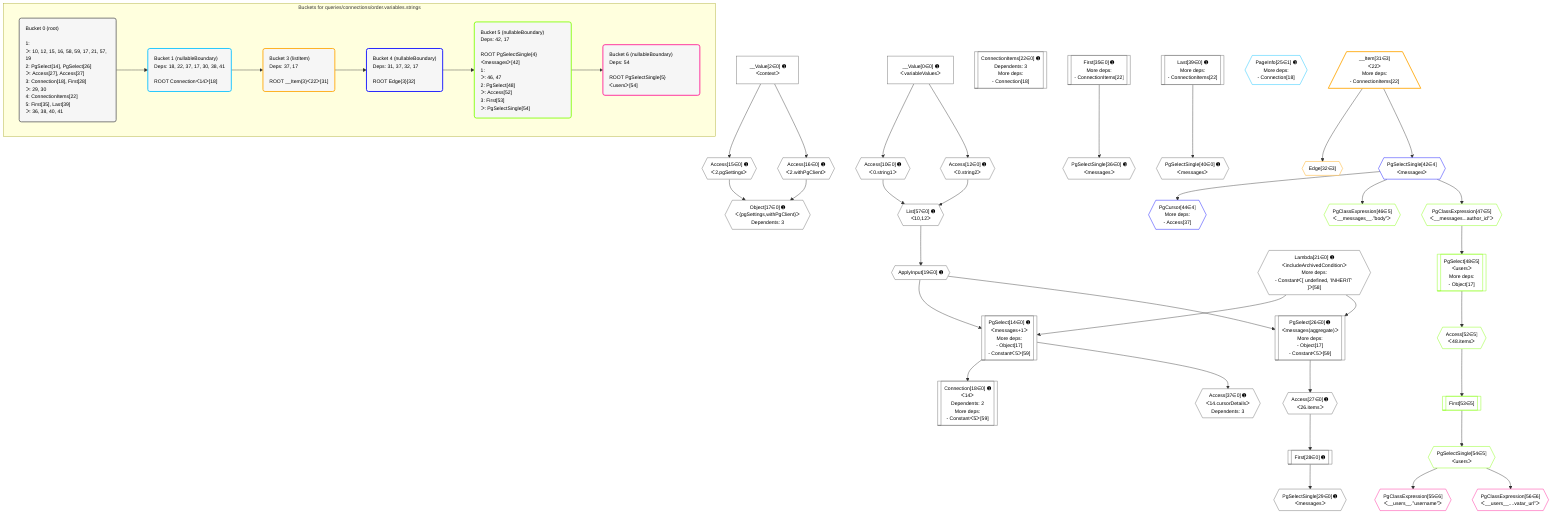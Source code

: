%%{init: {'themeVariables': { 'fontSize': '12px'}}}%%
graph TD
    classDef path fill:#eee,stroke:#000,color:#000
    classDef plan fill:#fff,stroke-width:1px,color:#000
    classDef itemplan fill:#fff,stroke-width:2px,color:#000
    classDef unbatchedplan fill:#dff,stroke-width:1px,color:#000
    classDef sideeffectplan fill:#fcc,stroke-width:2px,color:#000
    classDef bucket fill:#f6f6f6,color:#000,stroke-width:2px,text-align:left

    subgraph "Buckets for queries/connections/order.variables.strings"
    Bucket0("Bucket 0 (root)<br /><br />1: <br />ᐳ: 10, 12, 15, 16, 58, 59, 17, 21, 57, 19<br />2: PgSelect[14], PgSelect[26]<br />ᐳ: Access[27], Access[37]<br />3: Connection[18], First[28]<br />ᐳ: 29, 30<br />4: ConnectionItems[22]<br />5: First[35], Last[39]<br />ᐳ: 36, 38, 40, 41"):::bucket
    Bucket1("Bucket 1 (nullableBoundary)<br />Deps: 18, 22, 37, 17, 30, 38, 41<br /><br />ROOT Connectionᐸ14ᐳ[18]"):::bucket
    Bucket3("Bucket 3 (listItem)<br />Deps: 37, 17<br /><br />ROOT __Item{3}ᐸ22ᐳ[31]"):::bucket
    Bucket4("Bucket 4 (nullableBoundary)<br />Deps: 31, 37, 32, 17<br /><br />ROOT Edge{3}[32]"):::bucket
    Bucket5("Bucket 5 (nullableBoundary)<br />Deps: 42, 17<br /><br />ROOT PgSelectSingle{4}ᐸmessagesᐳ[42]<br />1: <br />ᐳ: 46, 47<br />2: PgSelect[48]<br />ᐳ: Access[52]<br />3: First[53]<br />ᐳ: PgSelectSingle[54]"):::bucket
    Bucket6("Bucket 6 (nullableBoundary)<br />Deps: 54<br /><br />ROOT PgSelectSingle{5}ᐸusersᐳ[54]"):::bucket
    end
    Bucket0 --> Bucket1
    Bucket1 --> Bucket3
    Bucket3 --> Bucket4
    Bucket4 --> Bucket5
    Bucket5 --> Bucket6

    %% plan dependencies
    PgSelect14[["PgSelect[14∈0] ➊<br />ᐸmessages+1ᐳ<br />More deps:<br />- Object[17]<br />- Constantᐸ5ᐳ[59]"]]:::plan
    ApplyInput19{{"ApplyInput[19∈0] ➊"}}:::plan
    Lambda21{{"Lambda[21∈0] ➊<br />ᐸincludeArchivedConditionᐳ<br />More deps:<br />- Constantᐸ[ undefined, 'INHERIT' ]ᐳ[58]"}}:::plan
    ApplyInput19 & Lambda21 --> PgSelect14
    PgSelect26[["PgSelect[26∈0] ➊<br />ᐸmessages(aggregate)ᐳ<br />More deps:<br />- Object[17]<br />- Constantᐸ5ᐳ[59]"]]:::plan
    ApplyInput19 & Lambda21 --> PgSelect26
    Object17{{"Object[17∈0] ➊<br />ᐸ{pgSettings,withPgClient}ᐳ<br />Dependents: 3"}}:::plan
    Access15{{"Access[15∈0] ➊<br />ᐸ2.pgSettingsᐳ"}}:::plan
    Access16{{"Access[16∈0] ➊<br />ᐸ2.withPgClientᐳ"}}:::plan
    Access15 & Access16 --> Object17
    Connection18[["Connection[18∈0] ➊<br />ᐸ14ᐳ<br />Dependents: 2<br />More deps:<br />- Constantᐸ5ᐳ[59]"]]:::plan
    PgSelect14 --> Connection18
    List57{{"List[57∈0] ➊<br />ᐸ10,12ᐳ"}}:::plan
    Access10{{"Access[10∈0] ➊<br />ᐸ0.string1ᐳ"}}:::plan
    Access12{{"Access[12∈0] ➊<br />ᐸ0.string2ᐳ"}}:::plan
    Access10 & Access12 --> List57
    __Value0["__Value[0∈0] ➊<br />ᐸvariableValuesᐳ"]:::plan
    __Value0 --> Access10
    __Value0 --> Access12
    __Value2["__Value[2∈0] ➊<br />ᐸcontextᐳ"]:::plan
    __Value2 --> Access15
    __Value2 --> Access16
    List57 --> ApplyInput19
    ConnectionItems22[["ConnectionItems[22∈0] ➊<br />Dependents: 3<br />More deps:<br />- Connection[18]"]]:::plan
    Access27{{"Access[27∈0] ➊<br />ᐸ26.itemsᐳ"}}:::plan
    PgSelect26 --> Access27
    First28[["First[28∈0] ➊"]]:::plan
    Access27 --> First28
    PgSelectSingle29{{"PgSelectSingle[29∈0] ➊<br />ᐸmessagesᐳ"}}:::plan
    First28 --> PgSelectSingle29
    First35[["First[35∈0] ➊<br />More deps:<br />- ConnectionItems[22]"]]:::plan
    PgSelectSingle36{{"PgSelectSingle[36∈0] ➊<br />ᐸmessagesᐳ"}}:::plan
    First35 --> PgSelectSingle36
    Access37{{"Access[37∈0] ➊<br />ᐸ14.cursorDetailsᐳ<br />Dependents: 3"}}:::plan
    PgSelect14 --> Access37
    Last39[["Last[39∈0] ➊<br />More deps:<br />- ConnectionItems[22]"]]:::plan
    PgSelectSingle40{{"PgSelectSingle[40∈0] ➊<br />ᐸmessagesᐳ"}}:::plan
    Last39 --> PgSelectSingle40
    PageInfo25{{"PageInfo[25∈1] ➊<br />More deps:<br />- Connection[18]"}}:::plan
    __Item31[/"__Item[31∈3]<br />ᐸ22ᐳ<br />More deps:<br />- ConnectionItems[22]"\]:::itemplan
    Edge32{{"Edge[32∈3]"}}:::plan
    __Item31 --> Edge32
    PgCursor44{{"PgCursor[44∈4]<br />More deps:<br />- Access[37]"}}:::plan
    PgSelectSingle42{{"PgSelectSingle[42∈4]<br />ᐸmessagesᐳ"}}:::plan
    PgSelectSingle42 --> PgCursor44
    __Item31 --> PgSelectSingle42
    PgSelect48[["PgSelect[48∈5]<br />ᐸusersᐳ<br />More deps:<br />- Object[17]"]]:::plan
    PgClassExpression47{{"PgClassExpression[47∈5]<br />ᐸ__messages...author_id”ᐳ"}}:::plan
    PgClassExpression47 --> PgSelect48
    PgClassExpression46{{"PgClassExpression[46∈5]<br />ᐸ__messages__.”body”ᐳ"}}:::plan
    PgSelectSingle42 --> PgClassExpression46
    PgSelectSingle42 --> PgClassExpression47
    Access52{{"Access[52∈5]<br />ᐸ48.itemsᐳ"}}:::plan
    PgSelect48 --> Access52
    First53[["First[53∈5]"]]:::plan
    Access52 --> First53
    PgSelectSingle54{{"PgSelectSingle[54∈5]<br />ᐸusersᐳ"}}:::plan
    First53 --> PgSelectSingle54
    PgClassExpression55{{"PgClassExpression[55∈6]<br />ᐸ__users__.”username”ᐳ"}}:::plan
    PgSelectSingle54 --> PgClassExpression55
    PgClassExpression56{{"PgClassExpression[56∈6]<br />ᐸ__users__....vatar_url”ᐳ"}}:::plan
    PgSelectSingle54 --> PgClassExpression56

    %% define steps
    classDef bucket0 stroke:#696969
    class Bucket0,__Value0,__Value2,Access10,Access12,PgSelect14,Access15,Access16,Object17,Connection18,ApplyInput19,Lambda21,ConnectionItems22,PgSelect26,Access27,First28,PgSelectSingle29,First35,PgSelectSingle36,Access37,Last39,PgSelectSingle40,List57 bucket0
    classDef bucket1 stroke:#00bfff
    class Bucket1,PageInfo25 bucket1
    classDef bucket3 stroke:#ffa500
    class Bucket3,__Item31,Edge32 bucket3
    classDef bucket4 stroke:#0000ff
    class Bucket4,PgSelectSingle42,PgCursor44 bucket4
    classDef bucket5 stroke:#7fff00
    class Bucket5,PgClassExpression46,PgClassExpression47,PgSelect48,Access52,First53,PgSelectSingle54 bucket5
    classDef bucket6 stroke:#ff1493
    class Bucket6,PgClassExpression55,PgClassExpression56 bucket6